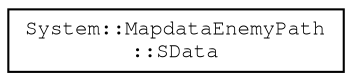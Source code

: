 digraph "Graphical Class Hierarchy"
{
 // LATEX_PDF_SIZE
  edge [fontname="FreeMono",fontsize="10",labelfontname="FreeMono",labelfontsize="10"];
  node [fontname="FreeMono",fontsize="10",shape=record];
  rankdir="LR";
  Node0 [label="System::MapdataEnemyPath\l::SData",height=0.2,width=0.4,color="black", fillcolor="white", style="filled",URL="$class_system_1_1_mapdata_enemy_path.html#struct_system_1_1_mapdata_enemy_path_1_1_s_data",tooltip=" "];
}
